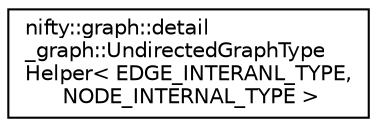 digraph "Graphical Class Hierarchy"
{
  edge [fontname="Helvetica",fontsize="10",labelfontname="Helvetica",labelfontsize="10"];
  node [fontname="Helvetica",fontsize="10",shape=record];
  rankdir="LR";
  Node1 [label="nifty::graph::detail\l_graph::UndirectedGraphType\lHelper\< EDGE_INTERANL_TYPE,\l NODE_INTERNAL_TYPE \>",height=0.2,width=0.4,color="black", fillcolor="white", style="filled",URL="$structnifty_1_1graph_1_1detail__graph_1_1UndirectedGraphTypeHelper.html"];
}
